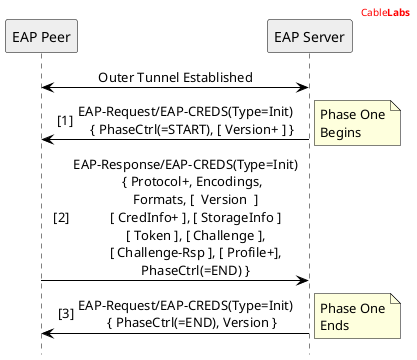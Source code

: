 
@startuml

'' header information
header
<font color="red">Cable<b>Labs</b></font>
endheader

'' Use this to hide the foot boxes
hide footbox

skinparam sequenceMessageAlign center
skinparam NoteBorderColor black
'' skinparam BackgroundColor #ddd

''skinparam shadowing<<no_shadow>> true
''skinparam shadowing<<with_shadow>> false

skinparam sequence {
	borderColor black
	ArrowColor black
	ActorBorderColor black
	ParticipantBorderColor black
	LifeLineBorderColor black
	LifeLineBackgroundColor white
}

'' Participants Declaration
Participant "EAP Peer" as P #eee
Participant "EAP Server" as S #eee

P<->S: Outer Tunnel Established

autonumber 1 "[##]"
S->P: EAP-Request/EAP-CREDS(Type=Init)\n    { PhaseCtrl(=START), [ Version+ ] }
note right: Phase One\nBegins

P->S: EAP-Response/EAP-CREDS(Type=Init)\n    { Protocol+, Encodings,\n      Formats, [  Version  ]\n      [ CredInfo+ ], [ StorageInfo ]\n      [ Token ], [ Challenge ],\n      [ Challenge-Rsp ], [ Profile+],\n      PhaseCtrl(=END) }

S->P: EAP-Request/EAP-CREDS(Type=Init)\n    { PhaseCtrl(=END), Version }
note right: Phase One\nEnds

@enduml
